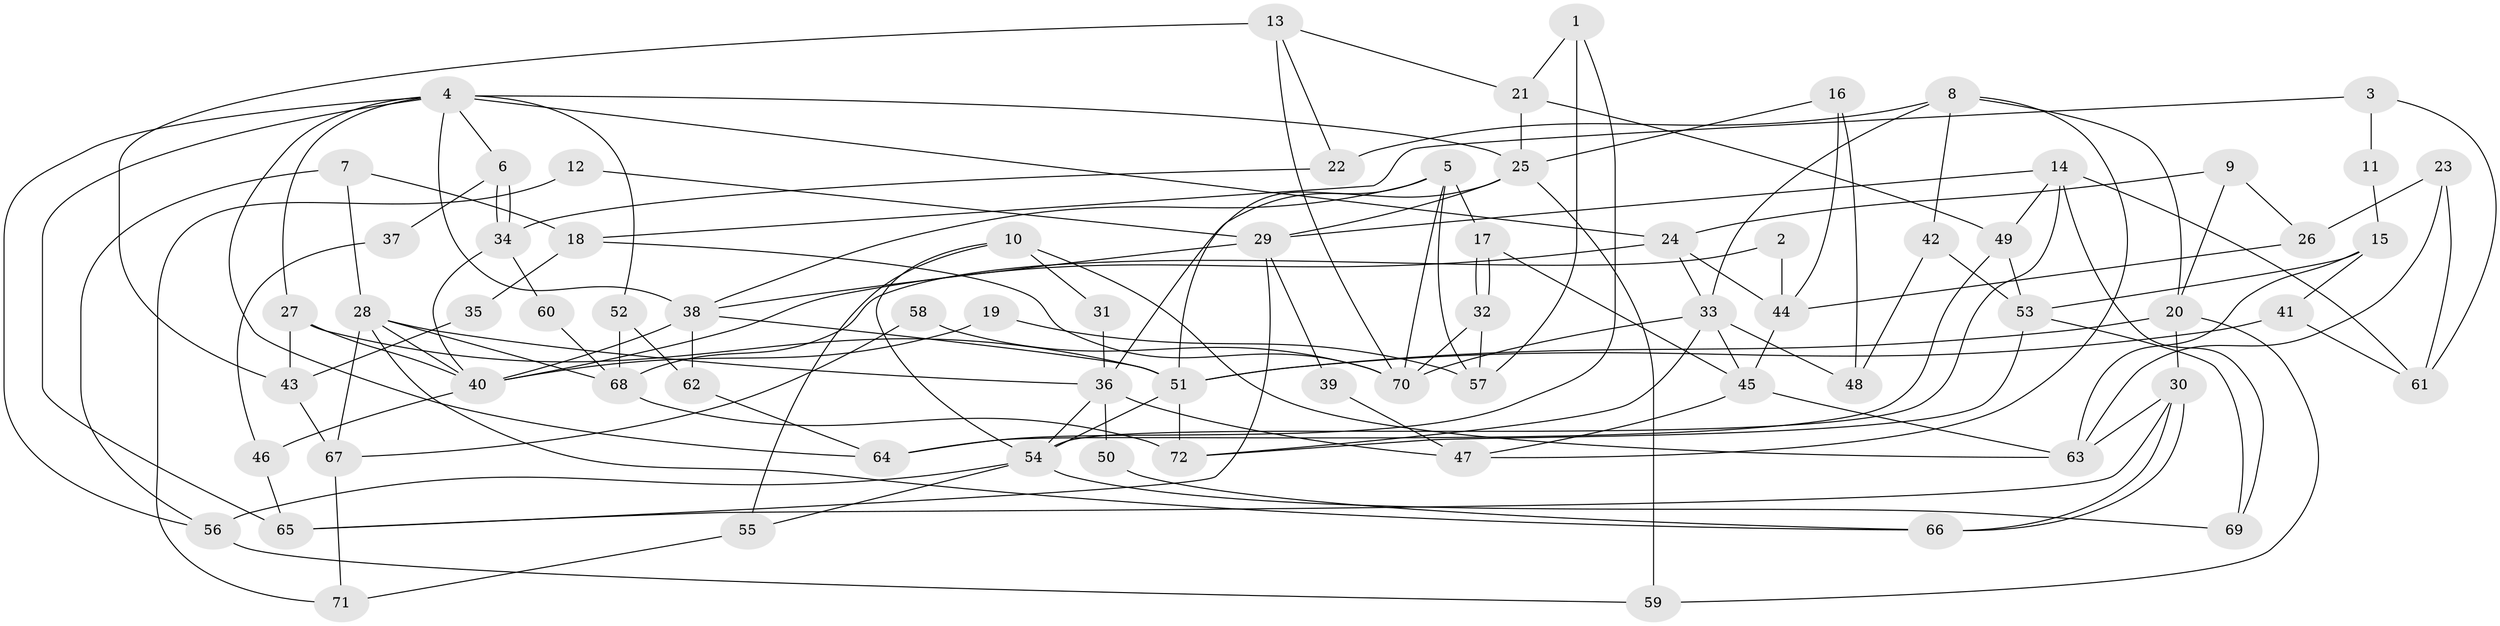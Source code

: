 // Generated by graph-tools (version 1.1) at 2025/11/02/27/25 16:11:23]
// undirected, 72 vertices, 144 edges
graph export_dot {
graph [start="1"]
  node [color=gray90,style=filled];
  1;
  2;
  3;
  4;
  5;
  6;
  7;
  8;
  9;
  10;
  11;
  12;
  13;
  14;
  15;
  16;
  17;
  18;
  19;
  20;
  21;
  22;
  23;
  24;
  25;
  26;
  27;
  28;
  29;
  30;
  31;
  32;
  33;
  34;
  35;
  36;
  37;
  38;
  39;
  40;
  41;
  42;
  43;
  44;
  45;
  46;
  47;
  48;
  49;
  50;
  51;
  52;
  53;
  54;
  55;
  56;
  57;
  58;
  59;
  60;
  61;
  62;
  63;
  64;
  65;
  66;
  67;
  68;
  69;
  70;
  71;
  72;
  1 -- 57;
  1 -- 21;
  1 -- 64;
  2 -- 68;
  2 -- 44;
  3 -- 18;
  3 -- 61;
  3 -- 11;
  4 -- 64;
  4 -- 38;
  4 -- 6;
  4 -- 24;
  4 -- 25;
  4 -- 27;
  4 -- 52;
  4 -- 56;
  4 -- 65;
  5 -- 38;
  5 -- 51;
  5 -- 17;
  5 -- 57;
  5 -- 70;
  6 -- 34;
  6 -- 34;
  6 -- 37;
  7 -- 28;
  7 -- 56;
  7 -- 18;
  8 -- 33;
  8 -- 20;
  8 -- 22;
  8 -- 42;
  8 -- 47;
  9 -- 20;
  9 -- 24;
  9 -- 26;
  10 -- 54;
  10 -- 63;
  10 -- 31;
  10 -- 55;
  11 -- 15;
  12 -- 29;
  12 -- 71;
  13 -- 22;
  13 -- 70;
  13 -- 21;
  13 -- 43;
  14 -- 54;
  14 -- 29;
  14 -- 49;
  14 -- 61;
  14 -- 69;
  15 -- 53;
  15 -- 63;
  15 -- 41;
  16 -- 44;
  16 -- 25;
  16 -- 48;
  17 -- 32;
  17 -- 32;
  17 -- 45;
  18 -- 70;
  18 -- 35;
  19 -- 40;
  19 -- 57;
  20 -- 30;
  20 -- 51;
  20 -- 59;
  21 -- 25;
  21 -- 49;
  22 -- 34;
  23 -- 26;
  23 -- 61;
  23 -- 63;
  24 -- 33;
  24 -- 40;
  24 -- 44;
  25 -- 59;
  25 -- 29;
  25 -- 36;
  26 -- 44;
  27 -- 40;
  27 -- 43;
  27 -- 51;
  28 -- 40;
  28 -- 68;
  28 -- 36;
  28 -- 66;
  28 -- 67;
  29 -- 65;
  29 -- 38;
  29 -- 39;
  30 -- 63;
  30 -- 66;
  30 -- 66;
  30 -- 65;
  31 -- 36;
  32 -- 70;
  32 -- 57;
  33 -- 45;
  33 -- 48;
  33 -- 70;
  33 -- 72;
  34 -- 40;
  34 -- 60;
  35 -- 43;
  36 -- 47;
  36 -- 50;
  36 -- 54;
  37 -- 46;
  38 -- 51;
  38 -- 40;
  38 -- 62;
  39 -- 47;
  40 -- 46;
  41 -- 51;
  41 -- 61;
  42 -- 53;
  42 -- 48;
  43 -- 67;
  44 -- 45;
  45 -- 47;
  45 -- 63;
  46 -- 65;
  49 -- 53;
  49 -- 64;
  50 -- 66;
  51 -- 54;
  51 -- 72;
  52 -- 62;
  52 -- 68;
  53 -- 72;
  53 -- 69;
  54 -- 69;
  54 -- 55;
  54 -- 56;
  55 -- 71;
  56 -- 59;
  58 -- 67;
  58 -- 70;
  60 -- 68;
  62 -- 64;
  67 -- 71;
  68 -- 72;
}
